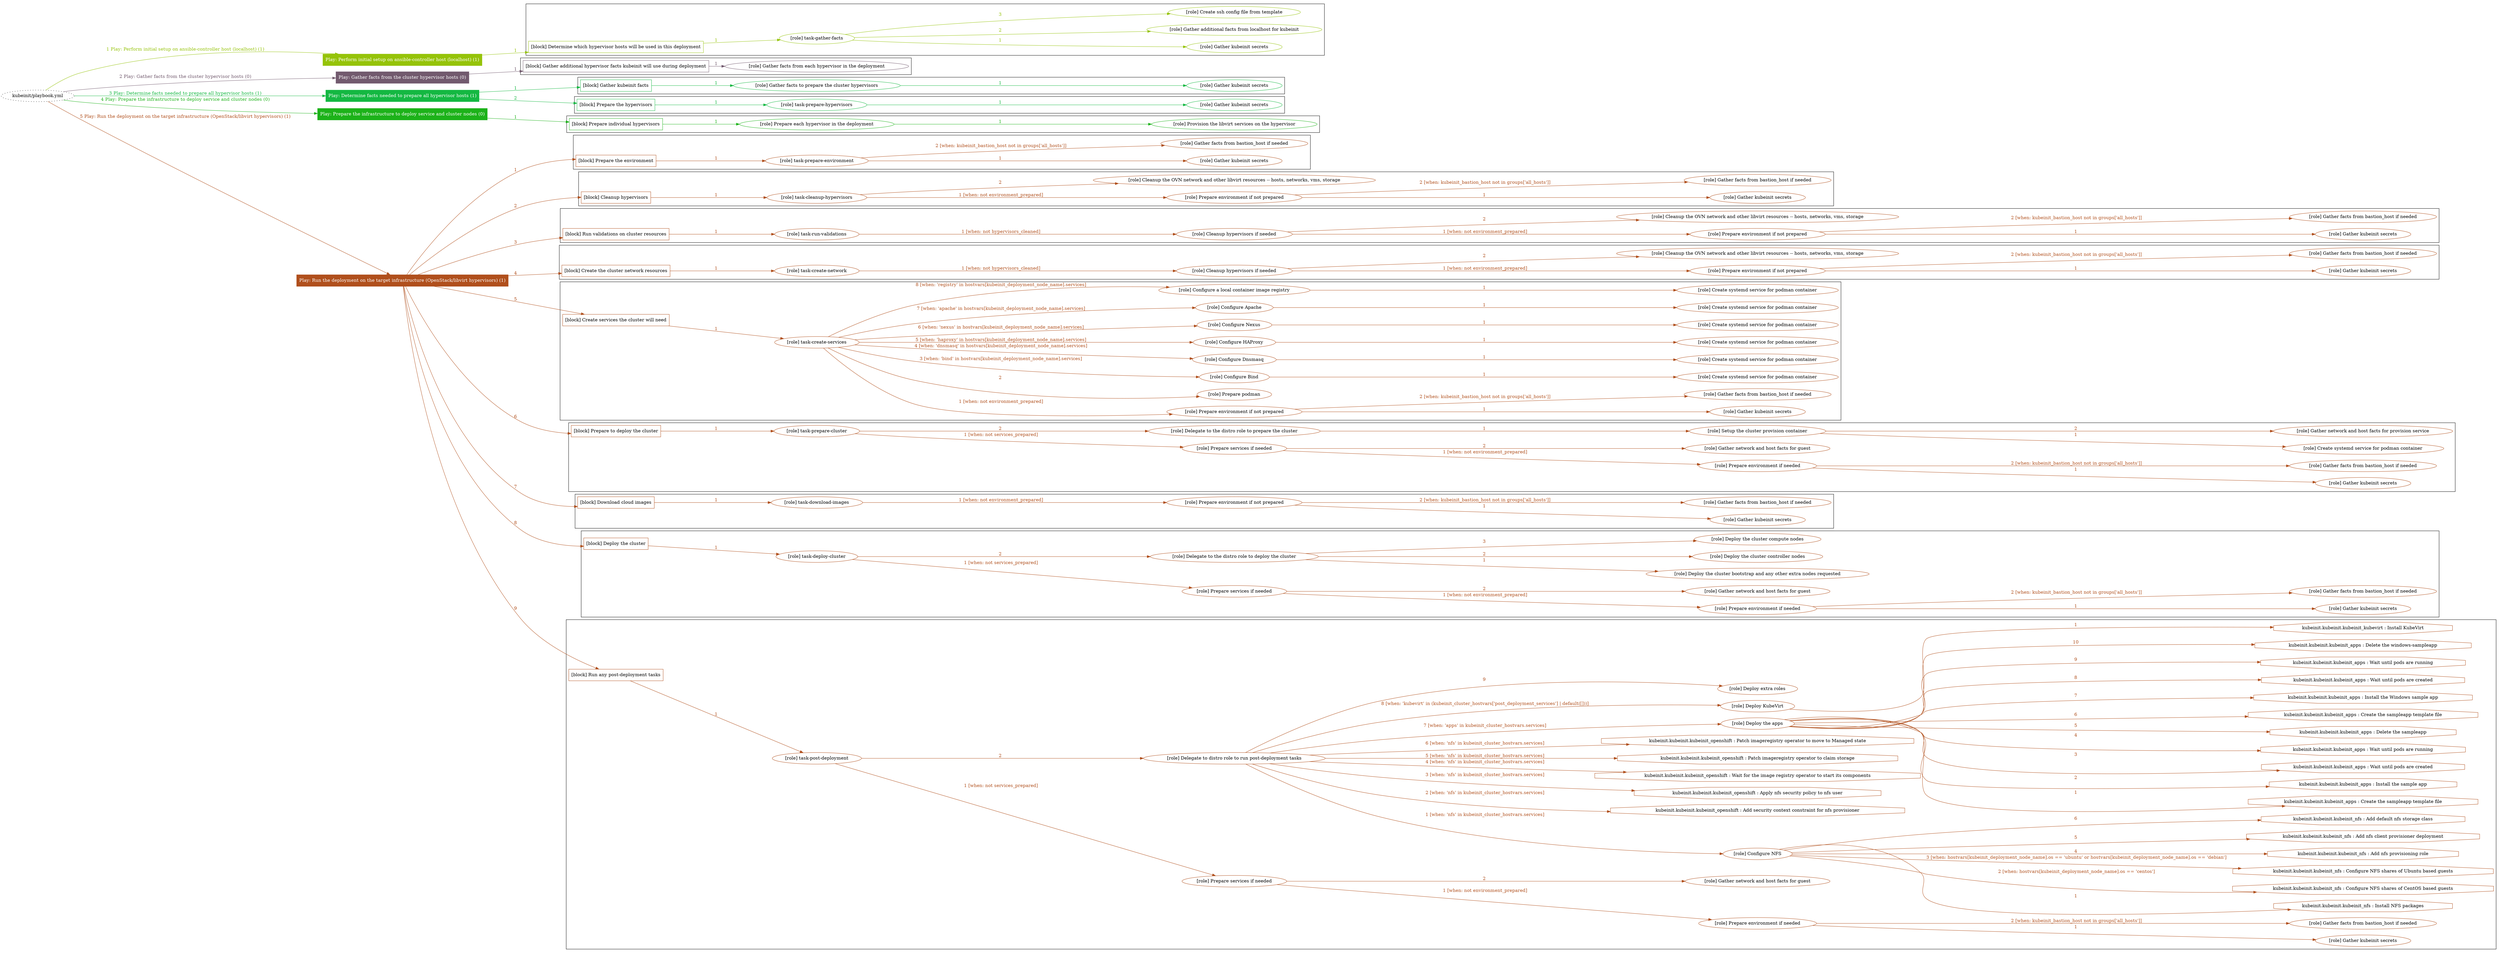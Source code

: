 digraph {
	graph [concentrate=true ordering=in rankdir=LR ratio=fill]
	edge [esep=5 sep=10]
	"kubeinit/playbook.yml" [URL="/home/runner/work/kubeinit/kubeinit/kubeinit/playbook.yml" id=playbook_dd0448e7 style=dotted]
	"kubeinit/playbook.yml" -> play_76032863 [label="1 Play: Perform initial setup on ansible-controller host (localhost) (1)" color="#95c309" fontcolor="#95c309" id=edge_play_76032863 labeltooltip="1 Play: Perform initial setup on ansible-controller host (localhost) (1)" tooltip="1 Play: Perform initial setup on ansible-controller host (localhost) (1)"]
	subgraph "Play: Perform initial setup on ansible-controller host (localhost) (1)" {
		play_76032863 [label="Play: Perform initial setup on ansible-controller host (localhost) (1)" URL="/home/runner/work/kubeinit/kubeinit/kubeinit/playbook.yml" color="#95c309" fontcolor="#ffffff" id=play_76032863 shape=box style=filled tooltip=localhost]
		play_76032863 -> block_ea9f0f8f [label=1 color="#95c309" fontcolor="#95c309" id=edge_block_ea9f0f8f labeltooltip=1 tooltip=1]
		subgraph cluster_block_ea9f0f8f {
			block_ea9f0f8f [label="[block] Determine which hypervisor hosts will be used in this deployment" URL="/home/runner/work/kubeinit/kubeinit/kubeinit/playbook.yml" color="#95c309" id=block_ea9f0f8f labeltooltip="Determine which hypervisor hosts will be used in this deployment" shape=box tooltip="Determine which hypervisor hosts will be used in this deployment"]
			block_ea9f0f8f -> role_1fcdb532 [label="1 " color="#95c309" fontcolor="#95c309" id=edge_role_1fcdb532 labeltooltip="1 " tooltip="1 "]
			subgraph "task-gather-facts" {
				role_1fcdb532 [label="[role] task-gather-facts" URL="/home/runner/work/kubeinit/kubeinit/kubeinit/playbook.yml" color="#95c309" id=role_1fcdb532 tooltip="task-gather-facts"]
				role_1fcdb532 -> role_6e53e245 [label="1 " color="#95c309" fontcolor="#95c309" id=edge_role_6e53e245 labeltooltip="1 " tooltip="1 "]
				subgraph "Gather kubeinit secrets" {
					role_6e53e245 [label="[role] Gather kubeinit secrets" URL="/home/runner/.ansible/collections/ansible_collections/kubeinit/kubeinit/roles/kubeinit_prepare/tasks/build_hypervisors_group.yml" color="#95c309" id=role_6e53e245 tooltip="Gather kubeinit secrets"]
				}
				role_1fcdb532 -> role_2b7ab81d [label="2 " color="#95c309" fontcolor="#95c309" id=edge_role_2b7ab81d labeltooltip="2 " tooltip="2 "]
				subgraph "Gather additional facts from localhost for kubeinit" {
					role_2b7ab81d [label="[role] Gather additional facts from localhost for kubeinit" URL="/home/runner/.ansible/collections/ansible_collections/kubeinit/kubeinit/roles/kubeinit_prepare/tasks/build_hypervisors_group.yml" color="#95c309" id=role_2b7ab81d tooltip="Gather additional facts from localhost for kubeinit"]
				}
				role_1fcdb532 -> role_52f41fa3 [label="3 " color="#95c309" fontcolor="#95c309" id=edge_role_52f41fa3 labeltooltip="3 " tooltip="3 "]
				subgraph "Create ssh config file from template" {
					role_52f41fa3 [label="[role] Create ssh config file from template" URL="/home/runner/.ansible/collections/ansible_collections/kubeinit/kubeinit/roles/kubeinit_prepare/tasks/build_hypervisors_group.yml" color="#95c309" id=role_52f41fa3 tooltip="Create ssh config file from template"]
				}
			}
		}
	}
	"kubeinit/playbook.yml" -> play_16ec371f [label="2 Play: Gather facts from the cluster hypervisor hosts (0)" color="#725a6e" fontcolor="#725a6e" id=edge_play_16ec371f labeltooltip="2 Play: Gather facts from the cluster hypervisor hosts (0)" tooltip="2 Play: Gather facts from the cluster hypervisor hosts (0)"]
	subgraph "Play: Gather facts from the cluster hypervisor hosts (0)" {
		play_16ec371f [label="Play: Gather facts from the cluster hypervisor hosts (0)" URL="/home/runner/work/kubeinit/kubeinit/kubeinit/playbook.yml" color="#725a6e" fontcolor="#ffffff" id=play_16ec371f shape=box style=filled tooltip="Play: Gather facts from the cluster hypervisor hosts (0)"]
		play_16ec371f -> block_150f96c7 [label=1 color="#725a6e" fontcolor="#725a6e" id=edge_block_150f96c7 labeltooltip=1 tooltip=1]
		subgraph cluster_block_150f96c7 {
			block_150f96c7 [label="[block] Gather additional hypervisor facts kubeinit will use during deployment" URL="/home/runner/work/kubeinit/kubeinit/kubeinit/playbook.yml" color="#725a6e" id=block_150f96c7 labeltooltip="Gather additional hypervisor facts kubeinit will use during deployment" shape=box tooltip="Gather additional hypervisor facts kubeinit will use during deployment"]
			block_150f96c7 -> role_f5270c8e [label="1 " color="#725a6e" fontcolor="#725a6e" id=edge_role_f5270c8e labeltooltip="1 " tooltip="1 "]
			subgraph "Gather facts from each hypervisor in the deployment" {
				role_f5270c8e [label="[role] Gather facts from each hypervisor in the deployment" URL="/home/runner/work/kubeinit/kubeinit/kubeinit/playbook.yml" color="#725a6e" id=role_f5270c8e tooltip="Gather facts from each hypervisor in the deployment"]
			}
		}
	}
	"kubeinit/playbook.yml" -> play_1a24a7d9 [label="3 Play: Determine facts needed to prepare all hypervisor hosts (1)" color="#14b842" fontcolor="#14b842" id=edge_play_1a24a7d9 labeltooltip="3 Play: Determine facts needed to prepare all hypervisor hosts (1)" tooltip="3 Play: Determine facts needed to prepare all hypervisor hosts (1)"]
	subgraph "Play: Determine facts needed to prepare all hypervisor hosts (1)" {
		play_1a24a7d9 [label="Play: Determine facts needed to prepare all hypervisor hosts (1)" URL="/home/runner/work/kubeinit/kubeinit/kubeinit/playbook.yml" color="#14b842" fontcolor="#ffffff" id=play_1a24a7d9 shape=box style=filled tooltip=localhost]
		play_1a24a7d9 -> block_29746a16 [label=1 color="#14b842" fontcolor="#14b842" id=edge_block_29746a16 labeltooltip=1 tooltip=1]
		subgraph cluster_block_29746a16 {
			block_29746a16 [label="[block] Gather kubeinit facts" URL="/home/runner/work/kubeinit/kubeinit/kubeinit/playbook.yml" color="#14b842" id=block_29746a16 labeltooltip="Gather kubeinit facts" shape=box tooltip="Gather kubeinit facts"]
			block_29746a16 -> role_07186a69 [label="1 " color="#14b842" fontcolor="#14b842" id=edge_role_07186a69 labeltooltip="1 " tooltip="1 "]
			subgraph "Gather facts to prepare the cluster hypervisors" {
				role_07186a69 [label="[role] Gather facts to prepare the cluster hypervisors" URL="/home/runner/work/kubeinit/kubeinit/kubeinit/playbook.yml" color="#14b842" id=role_07186a69 tooltip="Gather facts to prepare the cluster hypervisors"]
				role_07186a69 -> role_d11ad0d5 [label="1 " color="#14b842" fontcolor="#14b842" id=edge_role_d11ad0d5 labeltooltip="1 " tooltip="1 "]
				subgraph "Gather kubeinit secrets" {
					role_d11ad0d5 [label="[role] Gather kubeinit secrets" URL="/home/runner/.ansible/collections/ansible_collections/kubeinit/kubeinit/roles/kubeinit_prepare/tasks/gather_kubeinit_facts.yml" color="#14b842" id=role_d11ad0d5 tooltip="Gather kubeinit secrets"]
				}
			}
		}
		play_1a24a7d9 -> block_0c09396b [label=2 color="#14b842" fontcolor="#14b842" id=edge_block_0c09396b labeltooltip=2 tooltip=2]
		subgraph cluster_block_0c09396b {
			block_0c09396b [label="[block] Prepare the hypervisors" URL="/home/runner/work/kubeinit/kubeinit/kubeinit/playbook.yml" color="#14b842" id=block_0c09396b labeltooltip="Prepare the hypervisors" shape=box tooltip="Prepare the hypervisors"]
			block_0c09396b -> role_3aa9800b [label="1 " color="#14b842" fontcolor="#14b842" id=edge_role_3aa9800b labeltooltip="1 " tooltip="1 "]
			subgraph "task-prepare-hypervisors" {
				role_3aa9800b [label="[role] task-prepare-hypervisors" URL="/home/runner/work/kubeinit/kubeinit/kubeinit/playbook.yml" color="#14b842" id=role_3aa9800b tooltip="task-prepare-hypervisors"]
				role_3aa9800b -> role_4aa4d959 [label="1 " color="#14b842" fontcolor="#14b842" id=edge_role_4aa4d959 labeltooltip="1 " tooltip="1 "]
				subgraph "Gather kubeinit secrets" {
					role_4aa4d959 [label="[role] Gather kubeinit secrets" URL="/home/runner/.ansible/collections/ansible_collections/kubeinit/kubeinit/roles/kubeinit_prepare/tasks/gather_kubeinit_facts.yml" color="#14b842" id=role_4aa4d959 tooltip="Gather kubeinit secrets"]
				}
			}
		}
	}
	"kubeinit/playbook.yml" -> play_00418aab [label="4 Play: Prepare the infrastructure to deploy service and cluster nodes (0)" color="#1cb219" fontcolor="#1cb219" id=edge_play_00418aab labeltooltip="4 Play: Prepare the infrastructure to deploy service and cluster nodes (0)" tooltip="4 Play: Prepare the infrastructure to deploy service and cluster nodes (0)"]
	subgraph "Play: Prepare the infrastructure to deploy service and cluster nodes (0)" {
		play_00418aab [label="Play: Prepare the infrastructure to deploy service and cluster nodes (0)" URL="/home/runner/work/kubeinit/kubeinit/kubeinit/playbook.yml" color="#1cb219" fontcolor="#ffffff" id=play_00418aab shape=box style=filled tooltip="Play: Prepare the infrastructure to deploy service and cluster nodes (0)"]
		play_00418aab -> block_a341c0cf [label=1 color="#1cb219" fontcolor="#1cb219" id=edge_block_a341c0cf labeltooltip=1 tooltip=1]
		subgraph cluster_block_a341c0cf {
			block_a341c0cf [label="[block] Prepare individual hypervisors" URL="/home/runner/work/kubeinit/kubeinit/kubeinit/playbook.yml" color="#1cb219" id=block_a341c0cf labeltooltip="Prepare individual hypervisors" shape=box tooltip="Prepare individual hypervisors"]
			block_a341c0cf -> role_347f69e0 [label="1 " color="#1cb219" fontcolor="#1cb219" id=edge_role_347f69e0 labeltooltip="1 " tooltip="1 "]
			subgraph "Prepare each hypervisor in the deployment" {
				role_347f69e0 [label="[role] Prepare each hypervisor in the deployment" URL="/home/runner/work/kubeinit/kubeinit/kubeinit/playbook.yml" color="#1cb219" id=role_347f69e0 tooltip="Prepare each hypervisor in the deployment"]
				role_347f69e0 -> role_3106f0e0 [label="1 " color="#1cb219" fontcolor="#1cb219" id=edge_role_3106f0e0 labeltooltip="1 " tooltip="1 "]
				subgraph "Provision the libvirt services on the hypervisor" {
					role_3106f0e0 [label="[role] Provision the libvirt services on the hypervisor" URL="/home/runner/.ansible/collections/ansible_collections/kubeinit/kubeinit/roles/kubeinit_prepare/tasks/prepare_hypervisor.yml" color="#1cb219" id=role_3106f0e0 tooltip="Provision the libvirt services on the hypervisor"]
				}
			}
		}
	}
	"kubeinit/playbook.yml" -> play_aa54a1f6 [label="5 Play: Run the deployment on the target infrastructure (OpenStack/libvirt hypervisors) (1)" color="#b04f1c" fontcolor="#b04f1c" id=edge_play_aa54a1f6 labeltooltip="5 Play: Run the deployment on the target infrastructure (OpenStack/libvirt hypervisors) (1)" tooltip="5 Play: Run the deployment on the target infrastructure (OpenStack/libvirt hypervisors) (1)"]
	subgraph "Play: Run the deployment on the target infrastructure (OpenStack/libvirt hypervisors) (1)" {
		play_aa54a1f6 [label="Play: Run the deployment on the target infrastructure (OpenStack/libvirt hypervisors) (1)" URL="/home/runner/work/kubeinit/kubeinit/kubeinit/playbook.yml" color="#b04f1c" fontcolor="#ffffff" id=play_aa54a1f6 shape=box style=filled tooltip=localhost]
		play_aa54a1f6 -> block_f833b2ff [label=1 color="#b04f1c" fontcolor="#b04f1c" id=edge_block_f833b2ff labeltooltip=1 tooltip=1]
		subgraph cluster_block_f833b2ff {
			block_f833b2ff [label="[block] Prepare the environment" URL="/home/runner/work/kubeinit/kubeinit/kubeinit/playbook.yml" color="#b04f1c" id=block_f833b2ff labeltooltip="Prepare the environment" shape=box tooltip="Prepare the environment"]
			block_f833b2ff -> role_fab984cd [label="1 " color="#b04f1c" fontcolor="#b04f1c" id=edge_role_fab984cd labeltooltip="1 " tooltip="1 "]
			subgraph "task-prepare-environment" {
				role_fab984cd [label="[role] task-prepare-environment" URL="/home/runner/work/kubeinit/kubeinit/kubeinit/playbook.yml" color="#b04f1c" id=role_fab984cd tooltip="task-prepare-environment"]
				role_fab984cd -> role_5539a958 [label="1 " color="#b04f1c" fontcolor="#b04f1c" id=edge_role_5539a958 labeltooltip="1 " tooltip="1 "]
				subgraph "Gather kubeinit secrets" {
					role_5539a958 [label="[role] Gather kubeinit secrets" URL="/home/runner/.ansible/collections/ansible_collections/kubeinit/kubeinit/roles/kubeinit_prepare/tasks/gather_kubeinit_facts.yml" color="#b04f1c" id=role_5539a958 tooltip="Gather kubeinit secrets"]
				}
				role_fab984cd -> role_c28ab7a1 [label="2 [when: kubeinit_bastion_host not in groups['all_hosts']]" color="#b04f1c" fontcolor="#b04f1c" id=edge_role_c28ab7a1 labeltooltip="2 [when: kubeinit_bastion_host not in groups['all_hosts']]" tooltip="2 [when: kubeinit_bastion_host not in groups['all_hosts']]"]
				subgraph "Gather facts from bastion_host if needed" {
					role_c28ab7a1 [label="[role] Gather facts from bastion_host if needed" URL="/home/runner/.ansible/collections/ansible_collections/kubeinit/kubeinit/roles/kubeinit_prepare/tasks/main.yml" color="#b04f1c" id=role_c28ab7a1 tooltip="Gather facts from bastion_host if needed"]
				}
			}
		}
		play_aa54a1f6 -> block_b499c8b7 [label=2 color="#b04f1c" fontcolor="#b04f1c" id=edge_block_b499c8b7 labeltooltip=2 tooltip=2]
		subgraph cluster_block_b499c8b7 {
			block_b499c8b7 [label="[block] Cleanup hypervisors" URL="/home/runner/work/kubeinit/kubeinit/kubeinit/playbook.yml" color="#b04f1c" id=block_b499c8b7 labeltooltip="Cleanup hypervisors" shape=box tooltip="Cleanup hypervisors"]
			block_b499c8b7 -> role_18a9be12 [label="1 " color="#b04f1c" fontcolor="#b04f1c" id=edge_role_18a9be12 labeltooltip="1 " tooltip="1 "]
			subgraph "task-cleanup-hypervisors" {
				role_18a9be12 [label="[role] task-cleanup-hypervisors" URL="/home/runner/work/kubeinit/kubeinit/kubeinit/playbook.yml" color="#b04f1c" id=role_18a9be12 tooltip="task-cleanup-hypervisors"]
				role_18a9be12 -> role_7420c182 [label="1 [when: not environment_prepared]" color="#b04f1c" fontcolor="#b04f1c" id=edge_role_7420c182 labeltooltip="1 [when: not environment_prepared]" tooltip="1 [when: not environment_prepared]"]
				subgraph "Prepare environment if not prepared" {
					role_7420c182 [label="[role] Prepare environment if not prepared" URL="/home/runner/.ansible/collections/ansible_collections/kubeinit/kubeinit/roles/kubeinit_libvirt/tasks/cleanup_hypervisors.yml" color="#b04f1c" id=role_7420c182 tooltip="Prepare environment if not prepared"]
					role_7420c182 -> role_5e041796 [label="1 " color="#b04f1c" fontcolor="#b04f1c" id=edge_role_5e041796 labeltooltip="1 " tooltip="1 "]
					subgraph "Gather kubeinit secrets" {
						role_5e041796 [label="[role] Gather kubeinit secrets" URL="/home/runner/.ansible/collections/ansible_collections/kubeinit/kubeinit/roles/kubeinit_prepare/tasks/gather_kubeinit_facts.yml" color="#b04f1c" id=role_5e041796 tooltip="Gather kubeinit secrets"]
					}
					role_7420c182 -> role_81db7aab [label="2 [when: kubeinit_bastion_host not in groups['all_hosts']]" color="#b04f1c" fontcolor="#b04f1c" id=edge_role_81db7aab labeltooltip="2 [when: kubeinit_bastion_host not in groups['all_hosts']]" tooltip="2 [when: kubeinit_bastion_host not in groups['all_hosts']]"]
					subgraph "Gather facts from bastion_host if needed" {
						role_81db7aab [label="[role] Gather facts from bastion_host if needed" URL="/home/runner/.ansible/collections/ansible_collections/kubeinit/kubeinit/roles/kubeinit_prepare/tasks/main.yml" color="#b04f1c" id=role_81db7aab tooltip="Gather facts from bastion_host if needed"]
					}
				}
				role_18a9be12 -> role_d3ac01c9 [label="2 " color="#b04f1c" fontcolor="#b04f1c" id=edge_role_d3ac01c9 labeltooltip="2 " tooltip="2 "]
				subgraph "Cleanup the OVN network and other libvirt resources -- hosts, networks, vms, storage" {
					role_d3ac01c9 [label="[role] Cleanup the OVN network and other libvirt resources -- hosts, networks, vms, storage" URL="/home/runner/.ansible/collections/ansible_collections/kubeinit/kubeinit/roles/kubeinit_libvirt/tasks/cleanup_hypervisors.yml" color="#b04f1c" id=role_d3ac01c9 tooltip="Cleanup the OVN network and other libvirt resources -- hosts, networks, vms, storage"]
				}
			}
		}
		play_aa54a1f6 -> block_efb17904 [label=3 color="#b04f1c" fontcolor="#b04f1c" id=edge_block_efb17904 labeltooltip=3 tooltip=3]
		subgraph cluster_block_efb17904 {
			block_efb17904 [label="[block] Run validations on cluster resources" URL="/home/runner/work/kubeinit/kubeinit/kubeinit/playbook.yml" color="#b04f1c" id=block_efb17904 labeltooltip="Run validations on cluster resources" shape=box tooltip="Run validations on cluster resources"]
			block_efb17904 -> role_87de2e72 [label="1 " color="#b04f1c" fontcolor="#b04f1c" id=edge_role_87de2e72 labeltooltip="1 " tooltip="1 "]
			subgraph "task-run-validations" {
				role_87de2e72 [label="[role] task-run-validations" URL="/home/runner/work/kubeinit/kubeinit/kubeinit/playbook.yml" color="#b04f1c" id=role_87de2e72 tooltip="task-run-validations"]
				role_87de2e72 -> role_5825bd17 [label="1 [when: not hypervisors_cleaned]" color="#b04f1c" fontcolor="#b04f1c" id=edge_role_5825bd17 labeltooltip="1 [when: not hypervisors_cleaned]" tooltip="1 [when: not hypervisors_cleaned]"]
				subgraph "Cleanup hypervisors if needed" {
					role_5825bd17 [label="[role] Cleanup hypervisors if needed" URL="/home/runner/.ansible/collections/ansible_collections/kubeinit/kubeinit/roles/kubeinit_validations/tasks/main.yml" color="#b04f1c" id=role_5825bd17 tooltip="Cleanup hypervisors if needed"]
					role_5825bd17 -> role_52c26326 [label="1 [when: not environment_prepared]" color="#b04f1c" fontcolor="#b04f1c" id=edge_role_52c26326 labeltooltip="1 [when: not environment_prepared]" tooltip="1 [when: not environment_prepared]"]
					subgraph "Prepare environment if not prepared" {
						role_52c26326 [label="[role] Prepare environment if not prepared" URL="/home/runner/.ansible/collections/ansible_collections/kubeinit/kubeinit/roles/kubeinit_libvirt/tasks/cleanup_hypervisors.yml" color="#b04f1c" id=role_52c26326 tooltip="Prepare environment if not prepared"]
						role_52c26326 -> role_f9efea4f [label="1 " color="#b04f1c" fontcolor="#b04f1c" id=edge_role_f9efea4f labeltooltip="1 " tooltip="1 "]
						subgraph "Gather kubeinit secrets" {
							role_f9efea4f [label="[role] Gather kubeinit secrets" URL="/home/runner/.ansible/collections/ansible_collections/kubeinit/kubeinit/roles/kubeinit_prepare/tasks/gather_kubeinit_facts.yml" color="#b04f1c" id=role_f9efea4f tooltip="Gather kubeinit secrets"]
						}
						role_52c26326 -> role_b85420c3 [label="2 [when: kubeinit_bastion_host not in groups['all_hosts']]" color="#b04f1c" fontcolor="#b04f1c" id=edge_role_b85420c3 labeltooltip="2 [when: kubeinit_bastion_host not in groups['all_hosts']]" tooltip="2 [when: kubeinit_bastion_host not in groups['all_hosts']]"]
						subgraph "Gather facts from bastion_host if needed" {
							role_b85420c3 [label="[role] Gather facts from bastion_host if needed" URL="/home/runner/.ansible/collections/ansible_collections/kubeinit/kubeinit/roles/kubeinit_prepare/tasks/main.yml" color="#b04f1c" id=role_b85420c3 tooltip="Gather facts from bastion_host if needed"]
						}
					}
					role_5825bd17 -> role_ffb7f945 [label="2 " color="#b04f1c" fontcolor="#b04f1c" id=edge_role_ffb7f945 labeltooltip="2 " tooltip="2 "]
					subgraph "Cleanup the OVN network and other libvirt resources -- hosts, networks, vms, storage" {
						role_ffb7f945 [label="[role] Cleanup the OVN network and other libvirt resources -- hosts, networks, vms, storage" URL="/home/runner/.ansible/collections/ansible_collections/kubeinit/kubeinit/roles/kubeinit_libvirt/tasks/cleanup_hypervisors.yml" color="#b04f1c" id=role_ffb7f945 tooltip="Cleanup the OVN network and other libvirt resources -- hosts, networks, vms, storage"]
					}
				}
			}
		}
		play_aa54a1f6 -> block_5f50aec0 [label=4 color="#b04f1c" fontcolor="#b04f1c" id=edge_block_5f50aec0 labeltooltip=4 tooltip=4]
		subgraph cluster_block_5f50aec0 {
			block_5f50aec0 [label="[block] Create the cluster network resources" URL="/home/runner/work/kubeinit/kubeinit/kubeinit/playbook.yml" color="#b04f1c" id=block_5f50aec0 labeltooltip="Create the cluster network resources" shape=box tooltip="Create the cluster network resources"]
			block_5f50aec0 -> role_81932caa [label="1 " color="#b04f1c" fontcolor="#b04f1c" id=edge_role_81932caa labeltooltip="1 " tooltip="1 "]
			subgraph "task-create-network" {
				role_81932caa [label="[role] task-create-network" URL="/home/runner/work/kubeinit/kubeinit/kubeinit/playbook.yml" color="#b04f1c" id=role_81932caa tooltip="task-create-network"]
				role_81932caa -> role_9088f2ea [label="1 [when: not hypervisors_cleaned]" color="#b04f1c" fontcolor="#b04f1c" id=edge_role_9088f2ea labeltooltip="1 [when: not hypervisors_cleaned]" tooltip="1 [when: not hypervisors_cleaned]"]
				subgraph "Cleanup hypervisors if needed" {
					role_9088f2ea [label="[role] Cleanup hypervisors if needed" URL="/home/runner/.ansible/collections/ansible_collections/kubeinit/kubeinit/roles/kubeinit_libvirt/tasks/create_network.yml" color="#b04f1c" id=role_9088f2ea tooltip="Cleanup hypervisors if needed"]
					role_9088f2ea -> role_9e6612f4 [label="1 [when: not environment_prepared]" color="#b04f1c" fontcolor="#b04f1c" id=edge_role_9e6612f4 labeltooltip="1 [when: not environment_prepared]" tooltip="1 [when: not environment_prepared]"]
					subgraph "Prepare environment if not prepared" {
						role_9e6612f4 [label="[role] Prepare environment if not prepared" URL="/home/runner/.ansible/collections/ansible_collections/kubeinit/kubeinit/roles/kubeinit_libvirt/tasks/cleanup_hypervisors.yml" color="#b04f1c" id=role_9e6612f4 tooltip="Prepare environment if not prepared"]
						role_9e6612f4 -> role_bdcff577 [label="1 " color="#b04f1c" fontcolor="#b04f1c" id=edge_role_bdcff577 labeltooltip="1 " tooltip="1 "]
						subgraph "Gather kubeinit secrets" {
							role_bdcff577 [label="[role] Gather kubeinit secrets" URL="/home/runner/.ansible/collections/ansible_collections/kubeinit/kubeinit/roles/kubeinit_prepare/tasks/gather_kubeinit_facts.yml" color="#b04f1c" id=role_bdcff577 tooltip="Gather kubeinit secrets"]
						}
						role_9e6612f4 -> role_fa617e05 [label="2 [when: kubeinit_bastion_host not in groups['all_hosts']]" color="#b04f1c" fontcolor="#b04f1c" id=edge_role_fa617e05 labeltooltip="2 [when: kubeinit_bastion_host not in groups['all_hosts']]" tooltip="2 [when: kubeinit_bastion_host not in groups['all_hosts']]"]
						subgraph "Gather facts from bastion_host if needed" {
							role_fa617e05 [label="[role] Gather facts from bastion_host if needed" URL="/home/runner/.ansible/collections/ansible_collections/kubeinit/kubeinit/roles/kubeinit_prepare/tasks/main.yml" color="#b04f1c" id=role_fa617e05 tooltip="Gather facts from bastion_host if needed"]
						}
					}
					role_9088f2ea -> role_066b2e57 [label="2 " color="#b04f1c" fontcolor="#b04f1c" id=edge_role_066b2e57 labeltooltip="2 " tooltip="2 "]
					subgraph "Cleanup the OVN network and other libvirt resources -- hosts, networks, vms, storage" {
						role_066b2e57 [label="[role] Cleanup the OVN network and other libvirt resources -- hosts, networks, vms, storage" URL="/home/runner/.ansible/collections/ansible_collections/kubeinit/kubeinit/roles/kubeinit_libvirt/tasks/cleanup_hypervisors.yml" color="#b04f1c" id=role_066b2e57 tooltip="Cleanup the OVN network and other libvirt resources -- hosts, networks, vms, storage"]
					}
				}
			}
		}
		play_aa54a1f6 -> block_348da6e6 [label=5 color="#b04f1c" fontcolor="#b04f1c" id=edge_block_348da6e6 labeltooltip=5 tooltip=5]
		subgraph cluster_block_348da6e6 {
			block_348da6e6 [label="[block] Create services the cluster will need" URL="/home/runner/work/kubeinit/kubeinit/kubeinit/playbook.yml" color="#b04f1c" id=block_348da6e6 labeltooltip="Create services the cluster will need" shape=box tooltip="Create services the cluster will need"]
			block_348da6e6 -> role_e44c72f1 [label="1 " color="#b04f1c" fontcolor="#b04f1c" id=edge_role_e44c72f1 labeltooltip="1 " tooltip="1 "]
			subgraph "task-create-services" {
				role_e44c72f1 [label="[role] task-create-services" URL="/home/runner/work/kubeinit/kubeinit/kubeinit/playbook.yml" color="#b04f1c" id=role_e44c72f1 tooltip="task-create-services"]
				role_e44c72f1 -> role_adfa559c [label="1 [when: not environment_prepared]" color="#b04f1c" fontcolor="#b04f1c" id=edge_role_adfa559c labeltooltip="1 [when: not environment_prepared]" tooltip="1 [when: not environment_prepared]"]
				subgraph "Prepare environment if not prepared" {
					role_adfa559c [label="[role] Prepare environment if not prepared" URL="/home/runner/.ansible/collections/ansible_collections/kubeinit/kubeinit/roles/kubeinit_services/tasks/main.yml" color="#b04f1c" id=role_adfa559c tooltip="Prepare environment if not prepared"]
					role_adfa559c -> role_d4cf6912 [label="1 " color="#b04f1c" fontcolor="#b04f1c" id=edge_role_d4cf6912 labeltooltip="1 " tooltip="1 "]
					subgraph "Gather kubeinit secrets" {
						role_d4cf6912 [label="[role] Gather kubeinit secrets" URL="/home/runner/.ansible/collections/ansible_collections/kubeinit/kubeinit/roles/kubeinit_prepare/tasks/gather_kubeinit_facts.yml" color="#b04f1c" id=role_d4cf6912 tooltip="Gather kubeinit secrets"]
					}
					role_adfa559c -> role_48bf357e [label="2 [when: kubeinit_bastion_host not in groups['all_hosts']]" color="#b04f1c" fontcolor="#b04f1c" id=edge_role_48bf357e labeltooltip="2 [when: kubeinit_bastion_host not in groups['all_hosts']]" tooltip="2 [when: kubeinit_bastion_host not in groups['all_hosts']]"]
					subgraph "Gather facts from bastion_host if needed" {
						role_48bf357e [label="[role] Gather facts from bastion_host if needed" URL="/home/runner/.ansible/collections/ansible_collections/kubeinit/kubeinit/roles/kubeinit_prepare/tasks/main.yml" color="#b04f1c" id=role_48bf357e tooltip="Gather facts from bastion_host if needed"]
					}
				}
				role_e44c72f1 -> role_62356fbc [label="2 " color="#b04f1c" fontcolor="#b04f1c" id=edge_role_62356fbc labeltooltip="2 " tooltip="2 "]
				subgraph "Prepare podman" {
					role_62356fbc [label="[role] Prepare podman" URL="/home/runner/.ansible/collections/ansible_collections/kubeinit/kubeinit/roles/kubeinit_services/tasks/00_create_service_pod.yml" color="#b04f1c" id=role_62356fbc tooltip="Prepare podman"]
				}
				role_e44c72f1 -> role_cb363ebf [label="3 [when: 'bind' in hostvars[kubeinit_deployment_node_name].services]" color="#b04f1c" fontcolor="#b04f1c" id=edge_role_cb363ebf labeltooltip="3 [when: 'bind' in hostvars[kubeinit_deployment_node_name].services]" tooltip="3 [when: 'bind' in hostvars[kubeinit_deployment_node_name].services]"]
				subgraph "Configure Bind" {
					role_cb363ebf [label="[role] Configure Bind" URL="/home/runner/.ansible/collections/ansible_collections/kubeinit/kubeinit/roles/kubeinit_services/tasks/start_services_containers.yml" color="#b04f1c" id=role_cb363ebf tooltip="Configure Bind"]
					role_cb363ebf -> role_f7bdbefd [label="1 " color="#b04f1c" fontcolor="#b04f1c" id=edge_role_f7bdbefd labeltooltip="1 " tooltip="1 "]
					subgraph "Create systemd service for podman container" {
						role_f7bdbefd [label="[role] Create systemd service for podman container" URL="/home/runner/.ansible/collections/ansible_collections/kubeinit/kubeinit/roles/kubeinit_bind/tasks/main.yml" color="#b04f1c" id=role_f7bdbefd tooltip="Create systemd service for podman container"]
					}
				}
				role_e44c72f1 -> role_17d76d5f [label="4 [when: 'dnsmasq' in hostvars[kubeinit_deployment_node_name].services]" color="#b04f1c" fontcolor="#b04f1c" id=edge_role_17d76d5f labeltooltip="4 [when: 'dnsmasq' in hostvars[kubeinit_deployment_node_name].services]" tooltip="4 [when: 'dnsmasq' in hostvars[kubeinit_deployment_node_name].services]"]
				subgraph "Configure Dnsmasq" {
					role_17d76d5f [label="[role] Configure Dnsmasq" URL="/home/runner/.ansible/collections/ansible_collections/kubeinit/kubeinit/roles/kubeinit_services/tasks/start_services_containers.yml" color="#b04f1c" id=role_17d76d5f tooltip="Configure Dnsmasq"]
					role_17d76d5f -> role_00bd892f [label="1 " color="#b04f1c" fontcolor="#b04f1c" id=edge_role_00bd892f labeltooltip="1 " tooltip="1 "]
					subgraph "Create systemd service for podman container" {
						role_00bd892f [label="[role] Create systemd service for podman container" URL="/home/runner/.ansible/collections/ansible_collections/kubeinit/kubeinit/roles/kubeinit_dnsmasq/tasks/main.yml" color="#b04f1c" id=role_00bd892f tooltip="Create systemd service for podman container"]
					}
				}
				role_e44c72f1 -> role_f754a98c [label="5 [when: 'haproxy' in hostvars[kubeinit_deployment_node_name].services]" color="#b04f1c" fontcolor="#b04f1c" id=edge_role_f754a98c labeltooltip="5 [when: 'haproxy' in hostvars[kubeinit_deployment_node_name].services]" tooltip="5 [when: 'haproxy' in hostvars[kubeinit_deployment_node_name].services]"]
				subgraph "Configure HAProxy" {
					role_f754a98c [label="[role] Configure HAProxy" URL="/home/runner/.ansible/collections/ansible_collections/kubeinit/kubeinit/roles/kubeinit_services/tasks/start_services_containers.yml" color="#b04f1c" id=role_f754a98c tooltip="Configure HAProxy"]
					role_f754a98c -> role_d57e6c38 [label="1 " color="#b04f1c" fontcolor="#b04f1c" id=edge_role_d57e6c38 labeltooltip="1 " tooltip="1 "]
					subgraph "Create systemd service for podman container" {
						role_d57e6c38 [label="[role] Create systemd service for podman container" URL="/home/runner/.ansible/collections/ansible_collections/kubeinit/kubeinit/roles/kubeinit_haproxy/tasks/main.yml" color="#b04f1c" id=role_d57e6c38 tooltip="Create systemd service for podman container"]
					}
				}
				role_e44c72f1 -> role_4fa9644c [label="6 [when: 'nexus' in hostvars[kubeinit_deployment_node_name].services]" color="#b04f1c" fontcolor="#b04f1c" id=edge_role_4fa9644c labeltooltip="6 [when: 'nexus' in hostvars[kubeinit_deployment_node_name].services]" tooltip="6 [when: 'nexus' in hostvars[kubeinit_deployment_node_name].services]"]
				subgraph "Configure Nexus" {
					role_4fa9644c [label="[role] Configure Nexus" URL="/home/runner/.ansible/collections/ansible_collections/kubeinit/kubeinit/roles/kubeinit_services/tasks/start_services_containers.yml" color="#b04f1c" id=role_4fa9644c tooltip="Configure Nexus"]
					role_4fa9644c -> role_c8427502 [label="1 " color="#b04f1c" fontcolor="#b04f1c" id=edge_role_c8427502 labeltooltip="1 " tooltip="1 "]
					subgraph "Create systemd service for podman container" {
						role_c8427502 [label="[role] Create systemd service for podman container" URL="/home/runner/.ansible/collections/ansible_collections/kubeinit/kubeinit/roles/kubeinit_nexus/tasks/main.yml" color="#b04f1c" id=role_c8427502 tooltip="Create systemd service for podman container"]
					}
				}
				role_e44c72f1 -> role_a3cf0fb4 [label="7 [when: 'apache' in hostvars[kubeinit_deployment_node_name].services]" color="#b04f1c" fontcolor="#b04f1c" id=edge_role_a3cf0fb4 labeltooltip="7 [when: 'apache' in hostvars[kubeinit_deployment_node_name].services]" tooltip="7 [when: 'apache' in hostvars[kubeinit_deployment_node_name].services]"]
				subgraph "Configure Apache" {
					role_a3cf0fb4 [label="[role] Configure Apache" URL="/home/runner/.ansible/collections/ansible_collections/kubeinit/kubeinit/roles/kubeinit_services/tasks/start_services_containers.yml" color="#b04f1c" id=role_a3cf0fb4 tooltip="Configure Apache"]
					role_a3cf0fb4 -> role_8911007c [label="1 " color="#b04f1c" fontcolor="#b04f1c" id=edge_role_8911007c labeltooltip="1 " tooltip="1 "]
					subgraph "Create systemd service for podman container" {
						role_8911007c [label="[role] Create systemd service for podman container" URL="/home/runner/.ansible/collections/ansible_collections/kubeinit/kubeinit/roles/kubeinit_apache/tasks/main.yml" color="#b04f1c" id=role_8911007c tooltip="Create systemd service for podman container"]
					}
				}
				role_e44c72f1 -> role_4a54793a [label="8 [when: 'registry' in hostvars[kubeinit_deployment_node_name].services]" color="#b04f1c" fontcolor="#b04f1c" id=edge_role_4a54793a labeltooltip="8 [when: 'registry' in hostvars[kubeinit_deployment_node_name].services]" tooltip="8 [when: 'registry' in hostvars[kubeinit_deployment_node_name].services]"]
				subgraph "Configure a local container image registry" {
					role_4a54793a [label="[role] Configure a local container image registry" URL="/home/runner/.ansible/collections/ansible_collections/kubeinit/kubeinit/roles/kubeinit_services/tasks/start_services_containers.yml" color="#b04f1c" id=role_4a54793a tooltip="Configure a local container image registry"]
					role_4a54793a -> role_21cd884d [label="1 " color="#b04f1c" fontcolor="#b04f1c" id=edge_role_21cd884d labeltooltip="1 " tooltip="1 "]
					subgraph "Create systemd service for podman container" {
						role_21cd884d [label="[role] Create systemd service for podman container" URL="/home/runner/.ansible/collections/ansible_collections/kubeinit/kubeinit/roles/kubeinit_registry/tasks/main.yml" color="#b04f1c" id=role_21cd884d tooltip="Create systemd service for podman container"]
					}
				}
			}
		}
		play_aa54a1f6 -> block_0be910d9 [label=6 color="#b04f1c" fontcolor="#b04f1c" id=edge_block_0be910d9 labeltooltip=6 tooltip=6]
		subgraph cluster_block_0be910d9 {
			block_0be910d9 [label="[block] Prepare to deploy the cluster" URL="/home/runner/work/kubeinit/kubeinit/kubeinit/playbook.yml" color="#b04f1c" id=block_0be910d9 labeltooltip="Prepare to deploy the cluster" shape=box tooltip="Prepare to deploy the cluster"]
			block_0be910d9 -> role_8793d63c [label="1 " color="#b04f1c" fontcolor="#b04f1c" id=edge_role_8793d63c labeltooltip="1 " tooltip="1 "]
			subgraph "task-prepare-cluster" {
				role_8793d63c [label="[role] task-prepare-cluster" URL="/home/runner/work/kubeinit/kubeinit/kubeinit/playbook.yml" color="#b04f1c" id=role_8793d63c tooltip="task-prepare-cluster"]
				role_8793d63c -> role_c092d259 [label="1 [when: not services_prepared]" color="#b04f1c" fontcolor="#b04f1c" id=edge_role_c092d259 labeltooltip="1 [when: not services_prepared]" tooltip="1 [when: not services_prepared]"]
				subgraph "Prepare services if needed" {
					role_c092d259 [label="[role] Prepare services if needed" URL="/home/runner/.ansible/collections/ansible_collections/kubeinit/kubeinit/roles/kubeinit_prepare/tasks/prepare_cluster.yml" color="#b04f1c" id=role_c092d259 tooltip="Prepare services if needed"]
					role_c092d259 -> role_a49a0604 [label="1 [when: not environment_prepared]" color="#b04f1c" fontcolor="#b04f1c" id=edge_role_a49a0604 labeltooltip="1 [when: not environment_prepared]" tooltip="1 [when: not environment_prepared]"]
					subgraph "Prepare environment if needed" {
						role_a49a0604 [label="[role] Prepare environment if needed" URL="/home/runner/.ansible/collections/ansible_collections/kubeinit/kubeinit/roles/kubeinit_services/tasks/prepare_services.yml" color="#b04f1c" id=role_a49a0604 tooltip="Prepare environment if needed"]
						role_a49a0604 -> role_f8102151 [label="1 " color="#b04f1c" fontcolor="#b04f1c" id=edge_role_f8102151 labeltooltip="1 " tooltip="1 "]
						subgraph "Gather kubeinit secrets" {
							role_f8102151 [label="[role] Gather kubeinit secrets" URL="/home/runner/.ansible/collections/ansible_collections/kubeinit/kubeinit/roles/kubeinit_prepare/tasks/gather_kubeinit_facts.yml" color="#b04f1c" id=role_f8102151 tooltip="Gather kubeinit secrets"]
						}
						role_a49a0604 -> role_9f27a021 [label="2 [when: kubeinit_bastion_host not in groups['all_hosts']]" color="#b04f1c" fontcolor="#b04f1c" id=edge_role_9f27a021 labeltooltip="2 [when: kubeinit_bastion_host not in groups['all_hosts']]" tooltip="2 [when: kubeinit_bastion_host not in groups['all_hosts']]"]
						subgraph "Gather facts from bastion_host if needed" {
							role_9f27a021 [label="[role] Gather facts from bastion_host if needed" URL="/home/runner/.ansible/collections/ansible_collections/kubeinit/kubeinit/roles/kubeinit_prepare/tasks/main.yml" color="#b04f1c" id=role_9f27a021 tooltip="Gather facts from bastion_host if needed"]
						}
					}
					role_c092d259 -> role_88d66888 [label="2 " color="#b04f1c" fontcolor="#b04f1c" id=edge_role_88d66888 labeltooltip="2 " tooltip="2 "]
					subgraph "Gather network and host facts for guest" {
						role_88d66888 [label="[role] Gather network and host facts for guest" URL="/home/runner/.ansible/collections/ansible_collections/kubeinit/kubeinit/roles/kubeinit_services/tasks/prepare_services.yml" color="#b04f1c" id=role_88d66888 tooltip="Gather network and host facts for guest"]
					}
				}
				role_8793d63c -> role_e8fbcfe8 [label="2 " color="#b04f1c" fontcolor="#b04f1c" id=edge_role_e8fbcfe8 labeltooltip="2 " tooltip="2 "]
				subgraph "Delegate to the distro role to prepare the cluster" {
					role_e8fbcfe8 [label="[role] Delegate to the distro role to prepare the cluster" URL="/home/runner/.ansible/collections/ansible_collections/kubeinit/kubeinit/roles/kubeinit_prepare/tasks/prepare_cluster.yml" color="#b04f1c" id=role_e8fbcfe8 tooltip="Delegate to the distro role to prepare the cluster"]
					role_e8fbcfe8 -> role_f4dac8b1 [label="1 " color="#b04f1c" fontcolor="#b04f1c" id=edge_role_f4dac8b1 labeltooltip="1 " tooltip="1 "]
					subgraph "Setup the cluster provision container" {
						role_f4dac8b1 [label="[role] Setup the cluster provision container" URL="/home/runner/.ansible/collections/ansible_collections/kubeinit/kubeinit/roles/kubeinit_openshift/tasks/prepare_cluster.yml" color="#b04f1c" id=role_f4dac8b1 tooltip="Setup the cluster provision container"]
						role_f4dac8b1 -> role_e6b7864c [label="1 " color="#b04f1c" fontcolor="#b04f1c" id=edge_role_e6b7864c labeltooltip="1 " tooltip="1 "]
						subgraph "Create systemd service for podman container" {
							role_e6b7864c [label="[role] Create systemd service for podman container" URL="/home/runner/.ansible/collections/ansible_collections/kubeinit/kubeinit/roles/kubeinit_services/tasks/create_provision_container.yml" color="#b04f1c" id=role_e6b7864c tooltip="Create systemd service for podman container"]
						}
						role_f4dac8b1 -> role_a0d6804d [label="2 " color="#b04f1c" fontcolor="#b04f1c" id=edge_role_a0d6804d labeltooltip="2 " tooltip="2 "]
						subgraph "Gather network and host facts for provision service" {
							role_a0d6804d [label="[role] Gather network and host facts for provision service" URL="/home/runner/.ansible/collections/ansible_collections/kubeinit/kubeinit/roles/kubeinit_services/tasks/create_provision_container.yml" color="#b04f1c" id=role_a0d6804d tooltip="Gather network and host facts for provision service"]
						}
					}
				}
			}
		}
		play_aa54a1f6 -> block_7a8e6d7f [label=7 color="#b04f1c" fontcolor="#b04f1c" id=edge_block_7a8e6d7f labeltooltip=7 tooltip=7]
		subgraph cluster_block_7a8e6d7f {
			block_7a8e6d7f [label="[block] Download cloud images" URL="/home/runner/work/kubeinit/kubeinit/kubeinit/playbook.yml" color="#b04f1c" id=block_7a8e6d7f labeltooltip="Download cloud images" shape=box tooltip="Download cloud images"]
			block_7a8e6d7f -> role_5916f51f [label="1 " color="#b04f1c" fontcolor="#b04f1c" id=edge_role_5916f51f labeltooltip="1 " tooltip="1 "]
			subgraph "task-download-images" {
				role_5916f51f [label="[role] task-download-images" URL="/home/runner/work/kubeinit/kubeinit/kubeinit/playbook.yml" color="#b04f1c" id=role_5916f51f tooltip="task-download-images"]
				role_5916f51f -> role_28a5e5f8 [label="1 [when: not environment_prepared]" color="#b04f1c" fontcolor="#b04f1c" id=edge_role_28a5e5f8 labeltooltip="1 [when: not environment_prepared]" tooltip="1 [when: not environment_prepared]"]
				subgraph "Prepare environment if not prepared" {
					role_28a5e5f8 [label="[role] Prepare environment if not prepared" URL="/home/runner/.ansible/collections/ansible_collections/kubeinit/kubeinit/roles/kubeinit_libvirt/tasks/download_cloud_images.yml" color="#b04f1c" id=role_28a5e5f8 tooltip="Prepare environment if not prepared"]
					role_28a5e5f8 -> role_2424463a [label="1 " color="#b04f1c" fontcolor="#b04f1c" id=edge_role_2424463a labeltooltip="1 " tooltip="1 "]
					subgraph "Gather kubeinit secrets" {
						role_2424463a [label="[role] Gather kubeinit secrets" URL="/home/runner/.ansible/collections/ansible_collections/kubeinit/kubeinit/roles/kubeinit_prepare/tasks/gather_kubeinit_facts.yml" color="#b04f1c" id=role_2424463a tooltip="Gather kubeinit secrets"]
					}
					role_28a5e5f8 -> role_bc6d8e9d [label="2 [when: kubeinit_bastion_host not in groups['all_hosts']]" color="#b04f1c" fontcolor="#b04f1c" id=edge_role_bc6d8e9d labeltooltip="2 [when: kubeinit_bastion_host not in groups['all_hosts']]" tooltip="2 [when: kubeinit_bastion_host not in groups['all_hosts']]"]
					subgraph "Gather facts from bastion_host if needed" {
						role_bc6d8e9d [label="[role] Gather facts from bastion_host if needed" URL="/home/runner/.ansible/collections/ansible_collections/kubeinit/kubeinit/roles/kubeinit_prepare/tasks/main.yml" color="#b04f1c" id=role_bc6d8e9d tooltip="Gather facts from bastion_host if needed"]
					}
				}
			}
		}
		play_aa54a1f6 -> block_b5782e44 [label=8 color="#b04f1c" fontcolor="#b04f1c" id=edge_block_b5782e44 labeltooltip=8 tooltip=8]
		subgraph cluster_block_b5782e44 {
			block_b5782e44 [label="[block] Deploy the cluster" URL="/home/runner/work/kubeinit/kubeinit/kubeinit/playbook.yml" color="#b04f1c" id=block_b5782e44 labeltooltip="Deploy the cluster" shape=box tooltip="Deploy the cluster"]
			block_b5782e44 -> role_afdb7ba9 [label="1 " color="#b04f1c" fontcolor="#b04f1c" id=edge_role_afdb7ba9 labeltooltip="1 " tooltip="1 "]
			subgraph "task-deploy-cluster" {
				role_afdb7ba9 [label="[role] task-deploy-cluster" URL="/home/runner/work/kubeinit/kubeinit/kubeinit/playbook.yml" color="#b04f1c" id=role_afdb7ba9 tooltip="task-deploy-cluster"]
				role_afdb7ba9 -> role_6cf24a05 [label="1 [when: not services_prepared]" color="#b04f1c" fontcolor="#b04f1c" id=edge_role_6cf24a05 labeltooltip="1 [when: not services_prepared]" tooltip="1 [when: not services_prepared]"]
				subgraph "Prepare services if needed" {
					role_6cf24a05 [label="[role] Prepare services if needed" URL="/home/runner/.ansible/collections/ansible_collections/kubeinit/kubeinit/roles/kubeinit_prepare/tasks/deploy_cluster.yml" color="#b04f1c" id=role_6cf24a05 tooltip="Prepare services if needed"]
					role_6cf24a05 -> role_c5d6586b [label="1 [when: not environment_prepared]" color="#b04f1c" fontcolor="#b04f1c" id=edge_role_c5d6586b labeltooltip="1 [when: not environment_prepared]" tooltip="1 [when: not environment_prepared]"]
					subgraph "Prepare environment if needed" {
						role_c5d6586b [label="[role] Prepare environment if needed" URL="/home/runner/.ansible/collections/ansible_collections/kubeinit/kubeinit/roles/kubeinit_services/tasks/prepare_services.yml" color="#b04f1c" id=role_c5d6586b tooltip="Prepare environment if needed"]
						role_c5d6586b -> role_dcb7198f [label="1 " color="#b04f1c" fontcolor="#b04f1c" id=edge_role_dcb7198f labeltooltip="1 " tooltip="1 "]
						subgraph "Gather kubeinit secrets" {
							role_dcb7198f [label="[role] Gather kubeinit secrets" URL="/home/runner/.ansible/collections/ansible_collections/kubeinit/kubeinit/roles/kubeinit_prepare/tasks/gather_kubeinit_facts.yml" color="#b04f1c" id=role_dcb7198f tooltip="Gather kubeinit secrets"]
						}
						role_c5d6586b -> role_0f239e4c [label="2 [when: kubeinit_bastion_host not in groups['all_hosts']]" color="#b04f1c" fontcolor="#b04f1c" id=edge_role_0f239e4c labeltooltip="2 [when: kubeinit_bastion_host not in groups['all_hosts']]" tooltip="2 [when: kubeinit_bastion_host not in groups['all_hosts']]"]
						subgraph "Gather facts from bastion_host if needed" {
							role_0f239e4c [label="[role] Gather facts from bastion_host if needed" URL="/home/runner/.ansible/collections/ansible_collections/kubeinit/kubeinit/roles/kubeinit_prepare/tasks/main.yml" color="#b04f1c" id=role_0f239e4c tooltip="Gather facts from bastion_host if needed"]
						}
					}
					role_6cf24a05 -> role_62b21f4a [label="2 " color="#b04f1c" fontcolor="#b04f1c" id=edge_role_62b21f4a labeltooltip="2 " tooltip="2 "]
					subgraph "Gather network and host facts for guest" {
						role_62b21f4a [label="[role] Gather network and host facts for guest" URL="/home/runner/.ansible/collections/ansible_collections/kubeinit/kubeinit/roles/kubeinit_services/tasks/prepare_services.yml" color="#b04f1c" id=role_62b21f4a tooltip="Gather network and host facts for guest"]
					}
				}
				role_afdb7ba9 -> role_b439f8e7 [label="2 " color="#b04f1c" fontcolor="#b04f1c" id=edge_role_b439f8e7 labeltooltip="2 " tooltip="2 "]
				subgraph "Delegate to the distro role to deploy the cluster" {
					role_b439f8e7 [label="[role] Delegate to the distro role to deploy the cluster" URL="/home/runner/.ansible/collections/ansible_collections/kubeinit/kubeinit/roles/kubeinit_prepare/tasks/deploy_cluster.yml" color="#b04f1c" id=role_b439f8e7 tooltip="Delegate to the distro role to deploy the cluster"]
					role_b439f8e7 -> role_b6bd4df3 [label="1 " color="#b04f1c" fontcolor="#b04f1c" id=edge_role_b6bd4df3 labeltooltip="1 " tooltip="1 "]
					subgraph "Deploy the cluster bootstrap and any other extra nodes requested" {
						role_b6bd4df3 [label="[role] Deploy the cluster bootstrap and any other extra nodes requested" URL="/home/runner/.ansible/collections/ansible_collections/kubeinit/kubeinit/roles/kubeinit_openshift/tasks/main.yml" color="#b04f1c" id=role_b6bd4df3 tooltip="Deploy the cluster bootstrap and any other extra nodes requested"]
					}
					role_b439f8e7 -> role_d59e0b3d [label="2 " color="#b04f1c" fontcolor="#b04f1c" id=edge_role_d59e0b3d labeltooltip="2 " tooltip="2 "]
					subgraph "Deploy the cluster controller nodes" {
						role_d59e0b3d [label="[role] Deploy the cluster controller nodes" URL="/home/runner/.ansible/collections/ansible_collections/kubeinit/kubeinit/roles/kubeinit_openshift/tasks/main.yml" color="#b04f1c" id=role_d59e0b3d tooltip="Deploy the cluster controller nodes"]
					}
					role_b439f8e7 -> role_1e5e04ae [label="3 " color="#b04f1c" fontcolor="#b04f1c" id=edge_role_1e5e04ae labeltooltip="3 " tooltip="3 "]
					subgraph "Deploy the cluster compute nodes" {
						role_1e5e04ae [label="[role] Deploy the cluster compute nodes" URL="/home/runner/.ansible/collections/ansible_collections/kubeinit/kubeinit/roles/kubeinit_openshift/tasks/main.yml" color="#b04f1c" id=role_1e5e04ae tooltip="Deploy the cluster compute nodes"]
					}
				}
			}
		}
		play_aa54a1f6 -> block_45bcbdae [label=9 color="#b04f1c" fontcolor="#b04f1c" id=edge_block_45bcbdae labeltooltip=9 tooltip=9]
		subgraph cluster_block_45bcbdae {
			block_45bcbdae [label="[block] Run any post-deployment tasks" URL="/home/runner/work/kubeinit/kubeinit/kubeinit/playbook.yml" color="#b04f1c" id=block_45bcbdae labeltooltip="Run any post-deployment tasks" shape=box tooltip="Run any post-deployment tasks"]
			block_45bcbdae -> role_11fefd67 [label="1 " color="#b04f1c" fontcolor="#b04f1c" id=edge_role_11fefd67 labeltooltip="1 " tooltip="1 "]
			subgraph "task-post-deployment" {
				role_11fefd67 [label="[role] task-post-deployment" URL="/home/runner/work/kubeinit/kubeinit/kubeinit/playbook.yml" color="#b04f1c" id=role_11fefd67 tooltip="task-post-deployment"]
				role_11fefd67 -> role_f1c5edab [label="1 [when: not services_prepared]" color="#b04f1c" fontcolor="#b04f1c" id=edge_role_f1c5edab labeltooltip="1 [when: not services_prepared]" tooltip="1 [when: not services_prepared]"]
				subgraph "Prepare services if needed" {
					role_f1c5edab [label="[role] Prepare services if needed" URL="/home/runner/.ansible/collections/ansible_collections/kubeinit/kubeinit/roles/kubeinit_prepare/tasks/post_deployment.yml" color="#b04f1c" id=role_f1c5edab tooltip="Prepare services if needed"]
					role_f1c5edab -> role_797fb99a [label="1 [when: not environment_prepared]" color="#b04f1c" fontcolor="#b04f1c" id=edge_role_797fb99a labeltooltip="1 [when: not environment_prepared]" tooltip="1 [when: not environment_prepared]"]
					subgraph "Prepare environment if needed" {
						role_797fb99a [label="[role] Prepare environment if needed" URL="/home/runner/.ansible/collections/ansible_collections/kubeinit/kubeinit/roles/kubeinit_services/tasks/prepare_services.yml" color="#b04f1c" id=role_797fb99a tooltip="Prepare environment if needed"]
						role_797fb99a -> role_7404fa70 [label="1 " color="#b04f1c" fontcolor="#b04f1c" id=edge_role_7404fa70 labeltooltip="1 " tooltip="1 "]
						subgraph "Gather kubeinit secrets" {
							role_7404fa70 [label="[role] Gather kubeinit secrets" URL="/home/runner/.ansible/collections/ansible_collections/kubeinit/kubeinit/roles/kubeinit_prepare/tasks/gather_kubeinit_facts.yml" color="#b04f1c" id=role_7404fa70 tooltip="Gather kubeinit secrets"]
						}
						role_797fb99a -> role_107da910 [label="2 [when: kubeinit_bastion_host not in groups['all_hosts']]" color="#b04f1c" fontcolor="#b04f1c" id=edge_role_107da910 labeltooltip="2 [when: kubeinit_bastion_host not in groups['all_hosts']]" tooltip="2 [when: kubeinit_bastion_host not in groups['all_hosts']]"]
						subgraph "Gather facts from bastion_host if needed" {
							role_107da910 [label="[role] Gather facts from bastion_host if needed" URL="/home/runner/.ansible/collections/ansible_collections/kubeinit/kubeinit/roles/kubeinit_prepare/tasks/main.yml" color="#b04f1c" id=role_107da910 tooltip="Gather facts from bastion_host if needed"]
						}
					}
					role_f1c5edab -> role_38267756 [label="2 " color="#b04f1c" fontcolor="#b04f1c" id=edge_role_38267756 labeltooltip="2 " tooltip="2 "]
					subgraph "Gather network and host facts for guest" {
						role_38267756 [label="[role] Gather network and host facts for guest" URL="/home/runner/.ansible/collections/ansible_collections/kubeinit/kubeinit/roles/kubeinit_services/tasks/prepare_services.yml" color="#b04f1c" id=role_38267756 tooltip="Gather network and host facts for guest"]
					}
				}
				role_11fefd67 -> role_e2cc6fa9 [label="2 " color="#b04f1c" fontcolor="#b04f1c" id=edge_role_e2cc6fa9 labeltooltip="2 " tooltip="2 "]
				subgraph "Delegate to distro role to run post-deployment tasks" {
					role_e2cc6fa9 [label="[role] Delegate to distro role to run post-deployment tasks" URL="/home/runner/.ansible/collections/ansible_collections/kubeinit/kubeinit/roles/kubeinit_prepare/tasks/post_deployment.yml" color="#b04f1c" id=role_e2cc6fa9 tooltip="Delegate to distro role to run post-deployment tasks"]
					role_e2cc6fa9 -> role_9c43d9cc [label="1 [when: 'nfs' in kubeinit_cluster_hostvars.services]" color="#b04f1c" fontcolor="#b04f1c" id=edge_role_9c43d9cc labeltooltip="1 [when: 'nfs' in kubeinit_cluster_hostvars.services]" tooltip="1 [when: 'nfs' in kubeinit_cluster_hostvars.services]"]
					subgraph "Configure NFS" {
						role_9c43d9cc [label="[role] Configure NFS" URL="/home/runner/.ansible/collections/ansible_collections/kubeinit/kubeinit/roles/kubeinit_openshift/tasks/post_deployment_tasks.yml" color="#b04f1c" id=role_9c43d9cc tooltip="Configure NFS"]
						task_1da307ed [label="kubeinit.kubeinit.kubeinit_nfs : Install NFS packages" URL="/home/runner/.ansible/collections/ansible_collections/kubeinit/kubeinit/roles/kubeinit_nfs/tasks/main.yml" color="#b04f1c" id=task_1da307ed shape=octagon tooltip="kubeinit.kubeinit.kubeinit_nfs : Install NFS packages"]
						role_9c43d9cc -> task_1da307ed [label="1 " color="#b04f1c" fontcolor="#b04f1c" id=edge_task_1da307ed labeltooltip="1 " tooltip="1 "]
						task_f8c82759 [label="kubeinit.kubeinit.kubeinit_nfs : Configure NFS shares of CentOS based guests" URL="/home/runner/.ansible/collections/ansible_collections/kubeinit/kubeinit/roles/kubeinit_nfs/tasks/main.yml" color="#b04f1c" id=task_f8c82759 shape=octagon tooltip="kubeinit.kubeinit.kubeinit_nfs : Configure NFS shares of CentOS based guests"]
						role_9c43d9cc -> task_f8c82759 [label="2 [when: hostvars[kubeinit_deployment_node_name].os == 'centos']" color="#b04f1c" fontcolor="#b04f1c" id=edge_task_f8c82759 labeltooltip="2 [when: hostvars[kubeinit_deployment_node_name].os == 'centos']" tooltip="2 [when: hostvars[kubeinit_deployment_node_name].os == 'centos']"]
						task_bf36f866 [label="kubeinit.kubeinit.kubeinit_nfs : Configure NFS shares of Ubuntu based guests" URL="/home/runner/.ansible/collections/ansible_collections/kubeinit/kubeinit/roles/kubeinit_nfs/tasks/main.yml" color="#b04f1c" id=task_bf36f866 shape=octagon tooltip="kubeinit.kubeinit.kubeinit_nfs : Configure NFS shares of Ubuntu based guests"]
						role_9c43d9cc -> task_bf36f866 [label="3 [when: hostvars[kubeinit_deployment_node_name].os == 'ubuntu' or hostvars[kubeinit_deployment_node_name].os == 'debian']" color="#b04f1c" fontcolor="#b04f1c" id=edge_task_bf36f866 labeltooltip="3 [when: hostvars[kubeinit_deployment_node_name].os == 'ubuntu' or hostvars[kubeinit_deployment_node_name].os == 'debian']" tooltip="3 [when: hostvars[kubeinit_deployment_node_name].os == 'ubuntu' or hostvars[kubeinit_deployment_node_name].os == 'debian']"]
						task_34103b66 [label="kubeinit.kubeinit.kubeinit_nfs : Add nfs provisioning role" URL="/home/runner/.ansible/collections/ansible_collections/kubeinit/kubeinit/roles/kubeinit_nfs/tasks/main.yml" color="#b04f1c" id=task_34103b66 shape=octagon tooltip="kubeinit.kubeinit.kubeinit_nfs : Add nfs provisioning role"]
						role_9c43d9cc -> task_34103b66 [label="4 " color="#b04f1c" fontcolor="#b04f1c" id=edge_task_34103b66 labeltooltip="4 " tooltip="4 "]
						task_100ad0cf [label="kubeinit.kubeinit.kubeinit_nfs : Add nfs client provisioner deployment" URL="/home/runner/.ansible/collections/ansible_collections/kubeinit/kubeinit/roles/kubeinit_nfs/tasks/main.yml" color="#b04f1c" id=task_100ad0cf shape=octagon tooltip="kubeinit.kubeinit.kubeinit_nfs : Add nfs client provisioner deployment"]
						role_9c43d9cc -> task_100ad0cf [label="5 " color="#b04f1c" fontcolor="#b04f1c" id=edge_task_100ad0cf labeltooltip="5 " tooltip="5 "]
						task_628451b3 [label="kubeinit.kubeinit.kubeinit_nfs : Add default nfs storage class" URL="/home/runner/.ansible/collections/ansible_collections/kubeinit/kubeinit/roles/kubeinit_nfs/tasks/main.yml" color="#b04f1c" id=task_628451b3 shape=octagon tooltip="kubeinit.kubeinit.kubeinit_nfs : Add default nfs storage class"]
						role_9c43d9cc -> task_628451b3 [label="6 " color="#b04f1c" fontcolor="#b04f1c" id=edge_task_628451b3 labeltooltip="6 " tooltip="6 "]
					}
					task_58e00921 [label="kubeinit.kubeinit.kubeinit_openshift : Add security context constraint for nfs provisioner" URL="/home/runner/.ansible/collections/ansible_collections/kubeinit/kubeinit/roles/kubeinit_openshift/tasks/post_deployment_tasks.yml" color="#b04f1c" id=task_58e00921 shape=octagon tooltip="kubeinit.kubeinit.kubeinit_openshift : Add security context constraint for nfs provisioner"]
					role_e2cc6fa9 -> task_58e00921 [label="2 [when: 'nfs' in kubeinit_cluster_hostvars.services]" color="#b04f1c" fontcolor="#b04f1c" id=edge_task_58e00921 labeltooltip="2 [when: 'nfs' in kubeinit_cluster_hostvars.services]" tooltip="2 [when: 'nfs' in kubeinit_cluster_hostvars.services]"]
					task_4e658100 [label="kubeinit.kubeinit.kubeinit_openshift : Apply nfs security policy to nfs user" URL="/home/runner/.ansible/collections/ansible_collections/kubeinit/kubeinit/roles/kubeinit_openshift/tasks/post_deployment_tasks.yml" color="#b04f1c" id=task_4e658100 shape=octagon tooltip="kubeinit.kubeinit.kubeinit_openshift : Apply nfs security policy to nfs user"]
					role_e2cc6fa9 -> task_4e658100 [label="3 [when: 'nfs' in kubeinit_cluster_hostvars.services]" color="#b04f1c" fontcolor="#b04f1c" id=edge_task_4e658100 labeltooltip="3 [when: 'nfs' in kubeinit_cluster_hostvars.services]" tooltip="3 [when: 'nfs' in kubeinit_cluster_hostvars.services]"]
					task_cf66b73c [label="kubeinit.kubeinit.kubeinit_openshift : Wait for the image registry operator to start its components" URL="/home/runner/.ansible/collections/ansible_collections/kubeinit/kubeinit/roles/kubeinit_openshift/tasks/post_deployment_tasks.yml" color="#b04f1c" id=task_cf66b73c shape=octagon tooltip="kubeinit.kubeinit.kubeinit_openshift : Wait for the image registry operator to start its components"]
					role_e2cc6fa9 -> task_cf66b73c [label="4 [when: 'nfs' in kubeinit_cluster_hostvars.services]" color="#b04f1c" fontcolor="#b04f1c" id=edge_task_cf66b73c labeltooltip="4 [when: 'nfs' in kubeinit_cluster_hostvars.services]" tooltip="4 [when: 'nfs' in kubeinit_cluster_hostvars.services]"]
					task_f6682086 [label="kubeinit.kubeinit.kubeinit_openshift : Patch imageregistry operator to claim storage" URL="/home/runner/.ansible/collections/ansible_collections/kubeinit/kubeinit/roles/kubeinit_openshift/tasks/post_deployment_tasks.yml" color="#b04f1c" id=task_f6682086 shape=octagon tooltip="kubeinit.kubeinit.kubeinit_openshift : Patch imageregistry operator to claim storage"]
					role_e2cc6fa9 -> task_f6682086 [label="5 [when: 'nfs' in kubeinit_cluster_hostvars.services]" color="#b04f1c" fontcolor="#b04f1c" id=edge_task_f6682086 labeltooltip="5 [when: 'nfs' in kubeinit_cluster_hostvars.services]" tooltip="5 [when: 'nfs' in kubeinit_cluster_hostvars.services]"]
					task_23d34a47 [label="kubeinit.kubeinit.kubeinit_openshift : Patch imageregistry operator to move to Managed state" URL="/home/runner/.ansible/collections/ansible_collections/kubeinit/kubeinit/roles/kubeinit_openshift/tasks/post_deployment_tasks.yml" color="#b04f1c" id=task_23d34a47 shape=octagon tooltip="kubeinit.kubeinit.kubeinit_openshift : Patch imageregistry operator to move to Managed state"]
					role_e2cc6fa9 -> task_23d34a47 [label="6 [when: 'nfs' in kubeinit_cluster_hostvars.services]" color="#b04f1c" fontcolor="#b04f1c" id=edge_task_23d34a47 labeltooltip="6 [when: 'nfs' in kubeinit_cluster_hostvars.services]" tooltip="6 [when: 'nfs' in kubeinit_cluster_hostvars.services]"]
					role_e2cc6fa9 -> role_1b54f517 [label="7 [when: 'apps' in kubeinit_cluster_hostvars.services]" color="#b04f1c" fontcolor="#b04f1c" id=edge_role_1b54f517 labeltooltip="7 [when: 'apps' in kubeinit_cluster_hostvars.services]" tooltip="7 [when: 'apps' in kubeinit_cluster_hostvars.services]"]
					subgraph "Deploy the apps" {
						role_1b54f517 [label="[role] Deploy the apps" URL="/home/runner/.ansible/collections/ansible_collections/kubeinit/kubeinit/roles/kubeinit_openshift/tasks/post_deployment_tasks.yml" color="#b04f1c" id=role_1b54f517 tooltip="Deploy the apps"]
						task_16568177 [label="kubeinit.kubeinit.kubeinit_apps : Create the sampleapp template file" URL="/home/runner/.ansible/collections/ansible_collections/kubeinit/kubeinit/roles/kubeinit_apps/tasks/sampleapp.yml" color="#b04f1c" id=task_16568177 shape=octagon tooltip="kubeinit.kubeinit.kubeinit_apps : Create the sampleapp template file"]
						role_1b54f517 -> task_16568177 [label="1 " color="#b04f1c" fontcolor="#b04f1c" id=edge_task_16568177 labeltooltip="1 " tooltip="1 "]
						task_6146d65e [label="kubeinit.kubeinit.kubeinit_apps : Install the sample app" URL="/home/runner/.ansible/collections/ansible_collections/kubeinit/kubeinit/roles/kubeinit_apps/tasks/sampleapp.yml" color="#b04f1c" id=task_6146d65e shape=octagon tooltip="kubeinit.kubeinit.kubeinit_apps : Install the sample app"]
						role_1b54f517 -> task_6146d65e [label="2 " color="#b04f1c" fontcolor="#b04f1c" id=edge_task_6146d65e labeltooltip="2 " tooltip="2 "]
						task_5a9ea211 [label="kubeinit.kubeinit.kubeinit_apps : Wait until pods are created" URL="/home/runner/.ansible/collections/ansible_collections/kubeinit/kubeinit/roles/kubeinit_apps/tasks/sampleapp.yml" color="#b04f1c" id=task_5a9ea211 shape=octagon tooltip="kubeinit.kubeinit.kubeinit_apps : Wait until pods are created"]
						role_1b54f517 -> task_5a9ea211 [label="3 " color="#b04f1c" fontcolor="#b04f1c" id=edge_task_5a9ea211 labeltooltip="3 " tooltip="3 "]
						task_f598a4d2 [label="kubeinit.kubeinit.kubeinit_apps : Wait until pods are running" URL="/home/runner/.ansible/collections/ansible_collections/kubeinit/kubeinit/roles/kubeinit_apps/tasks/sampleapp.yml" color="#b04f1c" id=task_f598a4d2 shape=octagon tooltip="kubeinit.kubeinit.kubeinit_apps : Wait until pods are running"]
						role_1b54f517 -> task_f598a4d2 [label="4 " color="#b04f1c" fontcolor="#b04f1c" id=edge_task_f598a4d2 labeltooltip="4 " tooltip="4 "]
						task_27a7eec0 [label="kubeinit.kubeinit.kubeinit_apps : Delete the sampleapp" URL="/home/runner/.ansible/collections/ansible_collections/kubeinit/kubeinit/roles/kubeinit_apps/tasks/sampleapp.yml" color="#b04f1c" id=task_27a7eec0 shape=octagon tooltip="kubeinit.kubeinit.kubeinit_apps : Delete the sampleapp"]
						role_1b54f517 -> task_27a7eec0 [label="5 " color="#b04f1c" fontcolor="#b04f1c" id=edge_task_27a7eec0 labeltooltip="5 " tooltip="5 "]
						task_11a995c4 [label="kubeinit.kubeinit.kubeinit_apps : Create the sampleapp template file" URL="/home/runner/.ansible/collections/ansible_collections/kubeinit/kubeinit/roles/kubeinit_apps/tasks/win_sampleapp.yml" color="#b04f1c" id=task_11a995c4 shape=octagon tooltip="kubeinit.kubeinit.kubeinit_apps : Create the sampleapp template file"]
						role_1b54f517 -> task_11a995c4 [label="6 " color="#b04f1c" fontcolor="#b04f1c" id=edge_task_11a995c4 labeltooltip="6 " tooltip="6 "]
						task_d2d0df07 [label="kubeinit.kubeinit.kubeinit_apps : Install the Windows sample app" URL="/home/runner/.ansible/collections/ansible_collections/kubeinit/kubeinit/roles/kubeinit_apps/tasks/win_sampleapp.yml" color="#b04f1c" id=task_d2d0df07 shape=octagon tooltip="kubeinit.kubeinit.kubeinit_apps : Install the Windows sample app"]
						role_1b54f517 -> task_d2d0df07 [label="7 " color="#b04f1c" fontcolor="#b04f1c" id=edge_task_d2d0df07 labeltooltip="7 " tooltip="7 "]
						task_7d2def41 [label="kubeinit.kubeinit.kubeinit_apps : Wait until pods are created" URL="/home/runner/.ansible/collections/ansible_collections/kubeinit/kubeinit/roles/kubeinit_apps/tasks/win_sampleapp.yml" color="#b04f1c" id=task_7d2def41 shape=octagon tooltip="kubeinit.kubeinit.kubeinit_apps : Wait until pods are created"]
						role_1b54f517 -> task_7d2def41 [label="8 " color="#b04f1c" fontcolor="#b04f1c" id=edge_task_7d2def41 labeltooltip="8 " tooltip="8 "]
						task_4af20d1d [label="kubeinit.kubeinit.kubeinit_apps : Wait until pods are running" URL="/home/runner/.ansible/collections/ansible_collections/kubeinit/kubeinit/roles/kubeinit_apps/tasks/win_sampleapp.yml" color="#b04f1c" id=task_4af20d1d shape=octagon tooltip="kubeinit.kubeinit.kubeinit_apps : Wait until pods are running"]
						role_1b54f517 -> task_4af20d1d [label="9 " color="#b04f1c" fontcolor="#b04f1c" id=edge_task_4af20d1d labeltooltip="9 " tooltip="9 "]
						task_88668a04 [label="kubeinit.kubeinit.kubeinit_apps : Delete the windows-sampleapp" URL="/home/runner/.ansible/collections/ansible_collections/kubeinit/kubeinit/roles/kubeinit_apps/tasks/win_sampleapp.yml" color="#b04f1c" id=task_88668a04 shape=octagon tooltip="kubeinit.kubeinit.kubeinit_apps : Delete the windows-sampleapp"]
						role_1b54f517 -> task_88668a04 [label="10 " color="#b04f1c" fontcolor="#b04f1c" id=edge_task_88668a04 labeltooltip="10 " tooltip="10 "]
					}
					role_e2cc6fa9 -> role_1efe463f [label="8 [when: 'kubevirt' in (kubeinit_cluster_hostvars['post_deployment_services'] | default([]))]" color="#b04f1c" fontcolor="#b04f1c" id=edge_role_1efe463f labeltooltip="8 [when: 'kubevirt' in (kubeinit_cluster_hostvars['post_deployment_services'] | default([]))]" tooltip="8 [when: 'kubevirt' in (kubeinit_cluster_hostvars['post_deployment_services'] | default([]))]"]
					subgraph "Deploy KubeVirt" {
						role_1efe463f [label="[role] Deploy KubeVirt" URL="/home/runner/.ansible/collections/ansible_collections/kubeinit/kubeinit/roles/kubeinit_openshift/tasks/post_deployment_tasks.yml" color="#b04f1c" id=role_1efe463f tooltip="Deploy KubeVirt"]
						task_766cfaea [label="kubeinit.kubeinit.kubeinit_kubevirt : Install KubeVirt" URL="/home/runner/.ansible/collections/ansible_collections/kubeinit/kubeinit/roles/kubeinit_kubevirt/tasks/main.yml" color="#b04f1c" id=task_766cfaea shape=octagon tooltip="kubeinit.kubeinit.kubeinit_kubevirt : Install KubeVirt"]
						role_1efe463f -> task_766cfaea [label="1 " color="#b04f1c" fontcolor="#b04f1c" id=edge_task_766cfaea labeltooltip="1 " tooltip="1 "]
					}
					role_e2cc6fa9 -> role_39adf870 [label="9 " color="#b04f1c" fontcolor="#b04f1c" id=edge_role_39adf870 labeltooltip="9 " tooltip="9 "]
					subgraph "Deploy extra roles" {
						role_39adf870 [label="[role] Deploy extra roles" URL="/home/runner/.ansible/collections/ansible_collections/kubeinit/kubeinit/roles/kubeinit_openshift/tasks/post_deployment_tasks.yml" color="#b04f1c" id=role_39adf870 tooltip="Deploy extra roles"]
					}
				}
			}
		}
	}
}
